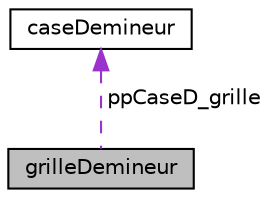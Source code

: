 digraph "grilleDemineur"
{
 // LATEX_PDF_SIZE
  edge [fontname="Helvetica",fontsize="10",labelfontname="Helvetica",labelfontsize="10"];
  node [fontname="Helvetica",fontsize="10",shape=record];
  Node1 [label="grilleDemineur",height=0.2,width=0.4,color="black", fillcolor="grey75", style="filled", fontcolor="black",tooltip=" "];
  Node2 -> Node1 [dir="back",color="darkorchid3",fontsize="10",style="dashed",label=" ppCaseD_grille" ,fontname="Helvetica"];
  Node2 [label="caseDemineur",height=0.2,width=0.4,color="black", fillcolor="white", style="filled",URL="$structcaseDemineur.html",tooltip=" "];
}
